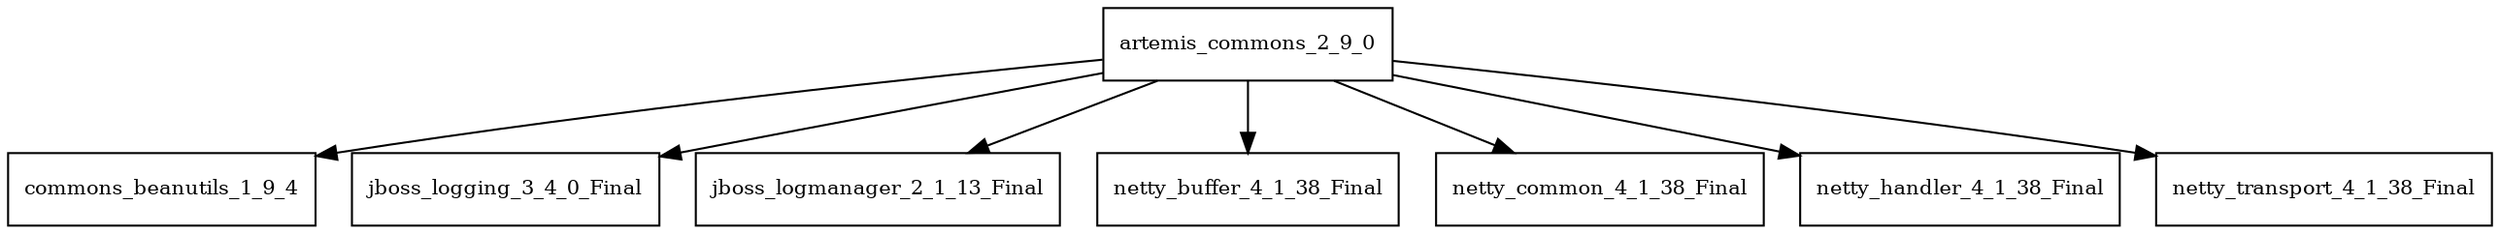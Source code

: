 digraph artemis_commons_2_9_0_dependencies {
  node [shape = box, fontsize=10.0];
  artemis_commons_2_9_0 -> commons_beanutils_1_9_4;
  artemis_commons_2_9_0 -> jboss_logging_3_4_0_Final;
  artemis_commons_2_9_0 -> jboss_logmanager_2_1_13_Final;
  artemis_commons_2_9_0 -> netty_buffer_4_1_38_Final;
  artemis_commons_2_9_0 -> netty_common_4_1_38_Final;
  artemis_commons_2_9_0 -> netty_handler_4_1_38_Final;
  artemis_commons_2_9_0 -> netty_transport_4_1_38_Final;
}
